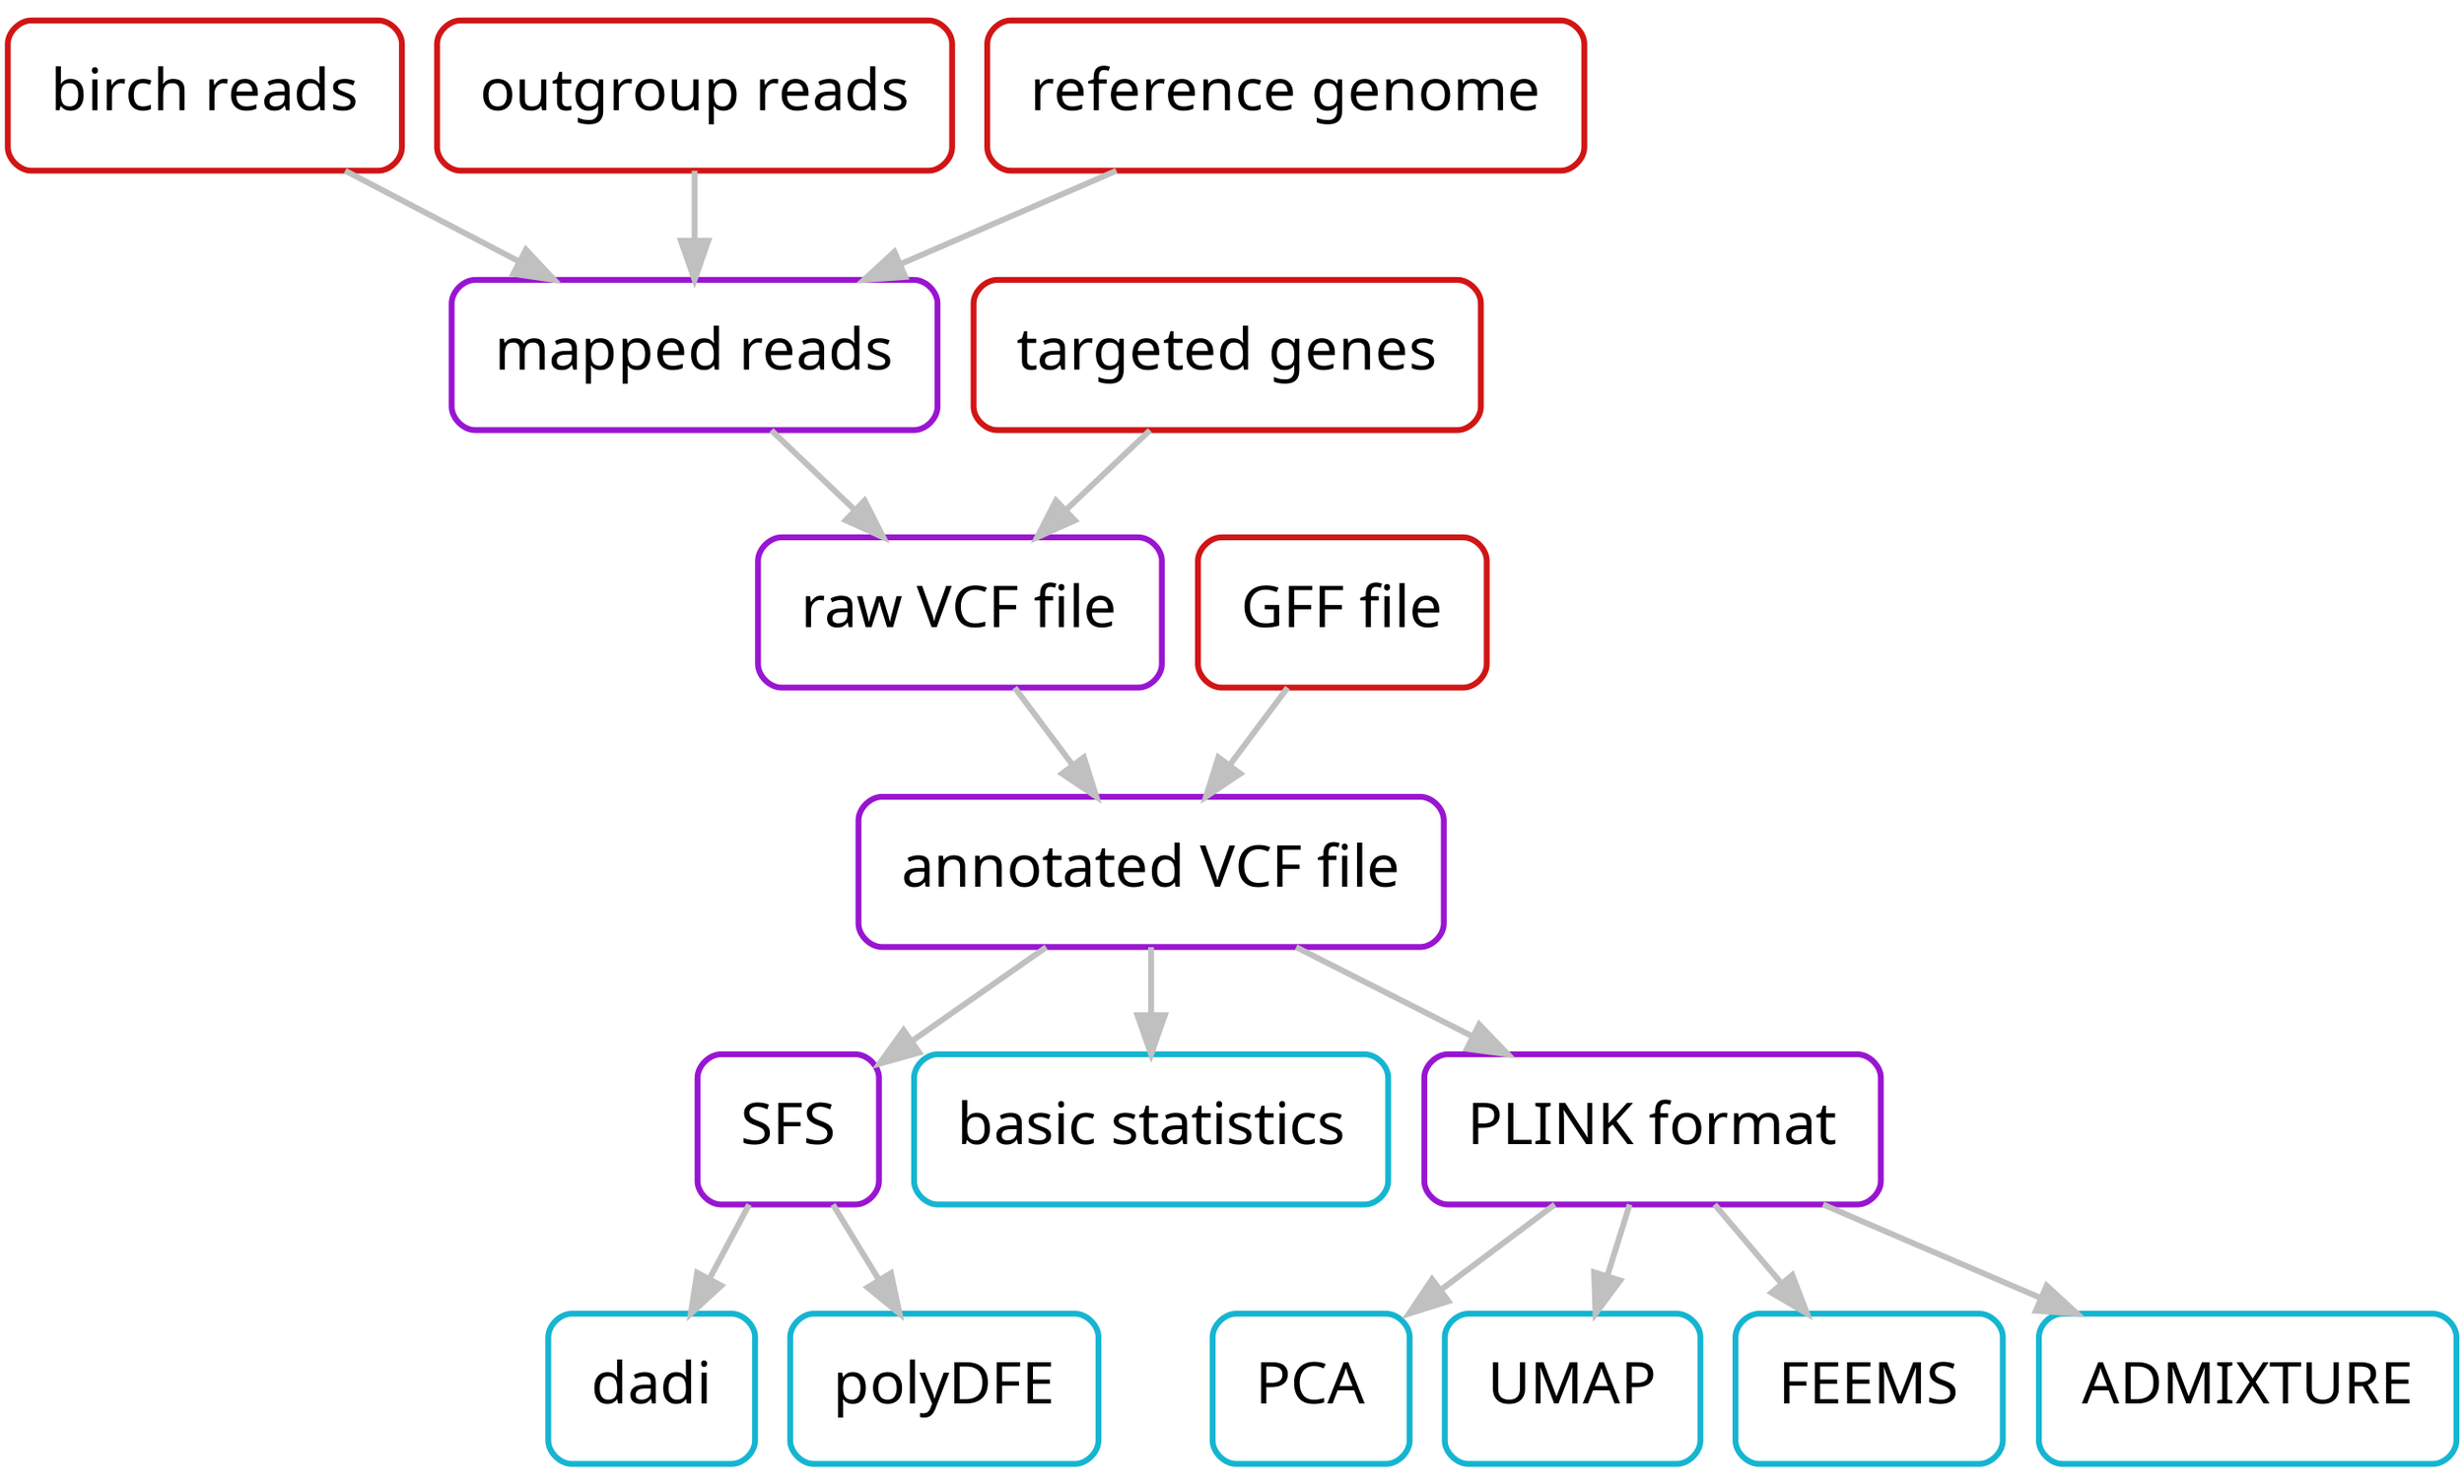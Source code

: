 digraph pipeline_schematic {
    graph[bgcolor=white, ratio=0.6];
    node[shape=box, style=rounded, fontname=sans, fontsize=30, penwidth=3, shape=box, nodesep=1 margin=0.3];
    edge[color=grey, splines=curved, weight=1, penwidth=3, arrowsize=2];
	0[label="birch reads", color="#d11515"];
	16[label="outgroup reads", color="#d11515"];
	1[label="reference genome", color="#d11515"];
	2[label="raw VCF file", color="#9915d1"];
	3[label="SFS", color="#9915d1"];
	4[label="PCA", color="#15b5d1"];
	5[label="UMAP", color="#15b5d1"];
	6[label="FEEMS", color="#15b5d1"];
	7[label="dadi", color="#15b5d1"];
	8[label="polyDFE", color="#15b5d1"];
	9[label="basic statistics", color="#15b5d1"];
	10[label="mapped reads", color="#9915d1"];
	11[label="annotated VCF file", color="#9915d1"];
	17[label="PLINK format", color="#9915d1"];
	12[label="ADMIXTURE", color="#15b5d1"];
	14[label="GFF file", color="#d11515"];
	15[label="targeted genes", color="#d11515"];
	0 -> 10
	16 -> 10
	1 -> 10
	10 -> 2
	17 -> 4
	17 -> 5
	17 -> 6
	11 -> 3
	3 -> 7
	3 -> 8
	2 -> 11
	11 -> 9
	11 -> 17
	17 -> 12
	14 -> 11
	15 -> 2
}